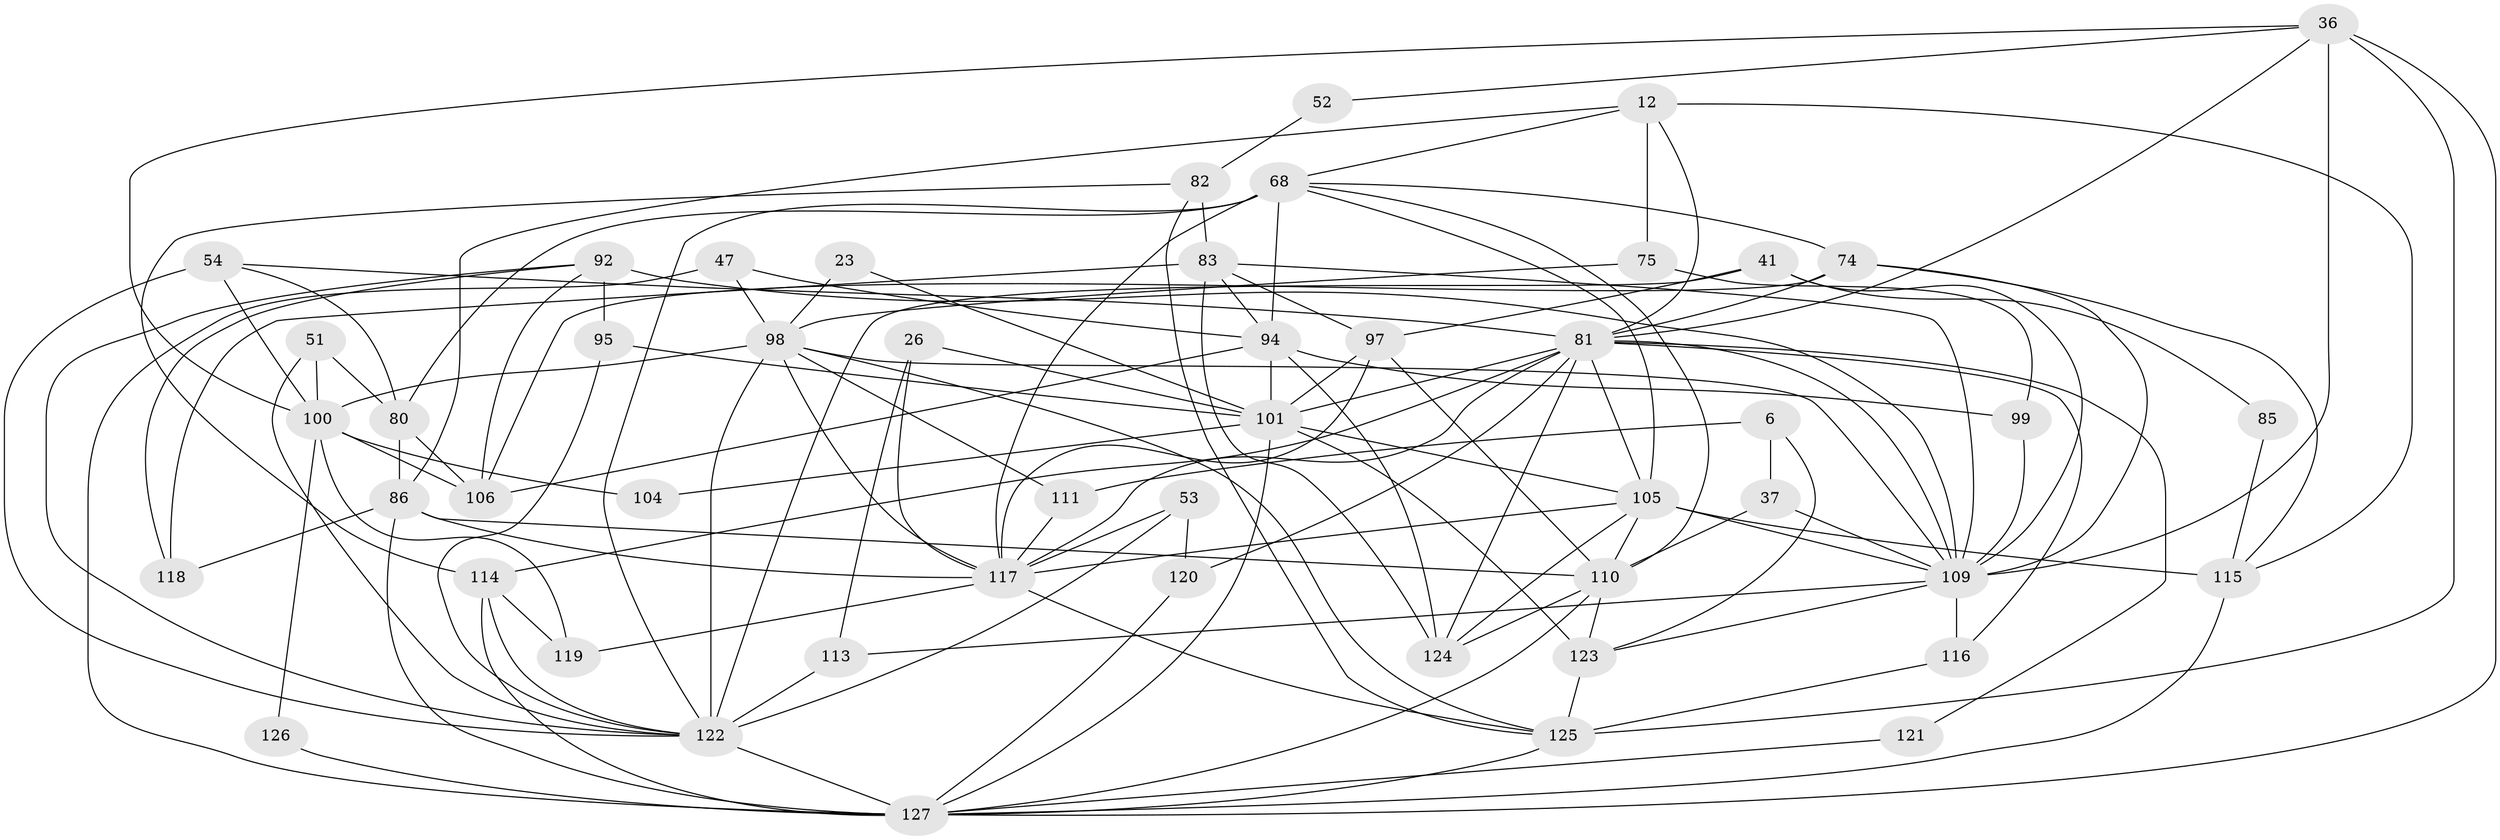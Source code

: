 // original degree distribution, {2: 0.12598425196850394, 3: 0.29133858267716534, 6: 0.09448818897637795, 4: 0.2440944881889764, 5: 0.1968503937007874, 7: 0.03937007874015748, 9: 0.007874015748031496}
// Generated by graph-tools (version 1.1) at 2025/53/03/04/25 21:53:51]
// undirected, 50 vertices, 131 edges
graph export_dot {
graph [start="1"]
  node [color=gray90,style=filled];
  6;
  12;
  23;
  26;
  36 [super="+2+25"];
  37;
  41;
  47;
  51;
  52;
  53;
  54 [super="+42"];
  68 [super="+48"];
  74;
  75 [super="+59"];
  80;
  81 [super="+58+79+18+65"];
  82 [super="+20"];
  83 [super="+40+69"];
  85;
  86 [super="+8"];
  92 [super="+32"];
  94 [super="+11+67"];
  95 [super="+9"];
  97 [super="+17+61+34"];
  98 [super="+33+66"];
  99 [super="+71"];
  100 [super="+63+90"];
  101 [super="+43+35"];
  104;
  105 [super="+29+87+77+57"];
  106 [super="+49"];
  109 [super="+72+46"];
  110 [super="+21+96"];
  111 [super="+108"];
  113 [super="+56"];
  114 [super="+89"];
  115 [super="+91+16"];
  116;
  117 [super="+45+70"];
  118;
  119;
  120 [super="+28"];
  121;
  122 [super="+10+73+103"];
  123;
  124 [super="+78+112+39"];
  125 [super="+93+102"];
  126;
  127 [super="+50+76+107"];
  6 -- 123;
  6 -- 37;
  6 -- 111 [weight=2];
  12 -- 75 [weight=2];
  12 -- 115;
  12 -- 68 [weight=2];
  12 -- 86;
  12 -- 81;
  23 -- 101;
  23 -- 98;
  26 -- 113;
  26 -- 101;
  26 -- 117;
  36 -- 52;
  36 -- 109 [weight=2];
  36 -- 127;
  36 -- 81;
  36 -- 100;
  36 -- 125 [weight=2];
  37 -- 109;
  37 -- 110;
  41 -- 85;
  41 -- 97 [weight=2];
  41 -- 109;
  41 -- 122;
  47 -- 98;
  47 -- 127 [weight=3];
  47 -- 94;
  51 -- 80;
  51 -- 100;
  51 -- 122;
  52 -- 82;
  53 -- 120 [weight=2];
  53 -- 117;
  53 -- 122;
  54 -- 80;
  54 -- 81;
  54 -- 100 [weight=3];
  54 -- 122;
  68 -- 80;
  68 -- 74;
  68 -- 94;
  68 -- 122 [weight=2];
  68 -- 105;
  68 -- 110;
  68 -- 117 [weight=2];
  74 -- 106;
  74 -- 109;
  74 -- 115;
  74 -- 81;
  75 -- 98 [weight=2];
  75 -- 99;
  80 -- 106;
  80 -- 86;
  81 -- 101 [weight=2];
  81 -- 105;
  81 -- 120;
  81 -- 124;
  81 -- 117 [weight=2];
  81 -- 114;
  81 -- 116;
  81 -- 121;
  81 -- 109;
  82 -- 114;
  82 -- 83 [weight=2];
  82 -- 125;
  83 -- 118;
  83 -- 109 [weight=2];
  83 -- 97;
  83 -- 94;
  83 -- 124 [weight=2];
  85 -- 115;
  86 -- 110;
  86 -- 117;
  86 -- 118;
  86 -- 127;
  92 -- 118;
  92 -- 109 [weight=5];
  92 -- 122;
  92 -- 95;
  92 -- 106;
  94 -- 124;
  94 -- 101 [weight=2];
  94 -- 99;
  94 -- 106;
  95 -- 101;
  95 -- 122;
  97 -- 101 [weight=2];
  97 -- 117 [weight=2];
  97 -- 110;
  98 -- 109 [weight=2];
  98 -- 111;
  98 -- 117;
  98 -- 122 [weight=2];
  98 -- 100;
  98 -- 125;
  99 -- 109;
  100 -- 104;
  100 -- 119;
  100 -- 106 [weight=2];
  100 -- 126;
  101 -- 123 [weight=2];
  101 -- 104;
  101 -- 127;
  101 -- 105 [weight=3];
  105 -- 109 [weight=2];
  105 -- 110 [weight=3];
  105 -- 115 [weight=3];
  105 -- 117;
  105 -- 124;
  109 -- 113 [weight=2];
  109 -- 116 [weight=2];
  109 -- 123;
  110 -- 124 [weight=2];
  110 -- 123;
  110 -- 127;
  111 -- 117;
  113 -- 122 [weight=2];
  114 -- 119 [weight=2];
  114 -- 122;
  114 -- 127;
  115 -- 127;
  116 -- 125;
  117 -- 125 [weight=2];
  117 -- 119;
  120 -- 127 [weight=2];
  121 -- 127;
  122 -- 127 [weight=2];
  123 -- 125;
  125 -- 127;
  126 -- 127;
}

